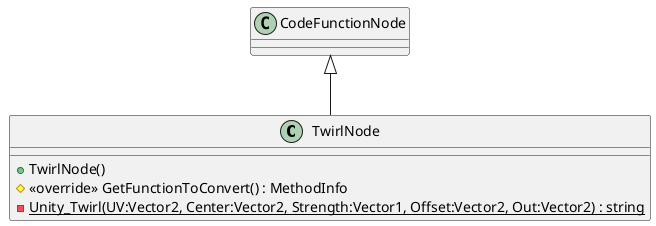 @startuml
class TwirlNode {
    + TwirlNode()
    # <<override>> GetFunctionToConvert() : MethodInfo
    {static} - Unity_Twirl(UV:Vector2, Center:Vector2, Strength:Vector1, Offset:Vector2, Out:Vector2) : string
}
CodeFunctionNode <|-- TwirlNode
@enduml
